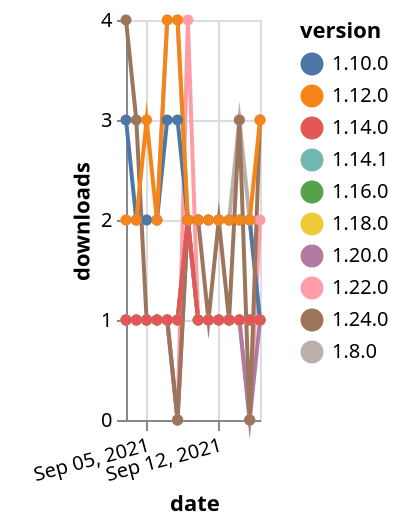 {"$schema": "https://vega.github.io/schema/vega-lite/v5.json", "description": "A simple bar chart with embedded data.", "data": {"values": [{"date": "2021-09-03", "total": 187, "delta": 1, "version": "1.18.0"}, {"date": "2021-09-04", "total": 188, "delta": 1, "version": "1.18.0"}, {"date": "2021-09-05", "total": 189, "delta": 1, "version": "1.18.0"}, {"date": "2021-09-06", "total": 190, "delta": 1, "version": "1.18.0"}, {"date": "2021-09-07", "total": 191, "delta": 1, "version": "1.18.0"}, {"date": "2021-09-08", "total": 192, "delta": 1, "version": "1.18.0"}, {"date": "2021-09-09", "total": 194, "delta": 2, "version": "1.18.0"}, {"date": "2021-09-10", "total": 195, "delta": 1, "version": "1.18.0"}, {"date": "2021-09-11", "total": 196, "delta": 1, "version": "1.18.0"}, {"date": "2021-09-12", "total": 197, "delta": 1, "version": "1.18.0"}, {"date": "2021-09-13", "total": 198, "delta": 1, "version": "1.18.0"}, {"date": "2021-09-14", "total": 199, "delta": 1, "version": "1.18.0"}, {"date": "2021-09-15", "total": 200, "delta": 1, "version": "1.18.0"}, {"date": "2021-09-16", "total": 201, "delta": 1, "version": "1.18.0"}, {"date": "2021-09-03", "total": 188, "delta": 1, "version": "1.22.0"}, {"date": "2021-09-04", "total": 189, "delta": 1, "version": "1.22.0"}, {"date": "2021-09-05", "total": 190, "delta": 1, "version": "1.22.0"}, {"date": "2021-09-06", "total": 191, "delta": 1, "version": "1.22.0"}, {"date": "2021-09-07", "total": 192, "delta": 1, "version": "1.22.0"}, {"date": "2021-09-08", "total": 192, "delta": 0, "version": "1.22.0"}, {"date": "2021-09-09", "total": 196, "delta": 4, "version": "1.22.0"}, {"date": "2021-09-10", "total": 197, "delta": 1, "version": "1.22.0"}, {"date": "2021-09-11", "total": 198, "delta": 1, "version": "1.22.0"}, {"date": "2021-09-12", "total": 199, "delta": 1, "version": "1.22.0"}, {"date": "2021-09-13", "total": 200, "delta": 1, "version": "1.22.0"}, {"date": "2021-09-14", "total": 201, "delta": 1, "version": "1.22.0"}, {"date": "2021-09-15", "total": 201, "delta": 0, "version": "1.22.0"}, {"date": "2021-09-16", "total": 203, "delta": 2, "version": "1.22.0"}, {"date": "2021-09-03", "total": 3249, "delta": 2, "version": "1.8.0"}, {"date": "2021-09-04", "total": 3251, "delta": 2, "version": "1.8.0"}, {"date": "2021-09-05", "total": 3253, "delta": 2, "version": "1.8.0"}, {"date": "2021-09-06", "total": 3255, "delta": 2, "version": "1.8.0"}, {"date": "2021-09-07", "total": 3259, "delta": 4, "version": "1.8.0"}, {"date": "2021-09-08", "total": 3263, "delta": 4, "version": "1.8.0"}, {"date": "2021-09-09", "total": 3265, "delta": 2, "version": "1.8.0"}, {"date": "2021-09-10", "total": 3267, "delta": 2, "version": "1.8.0"}, {"date": "2021-09-11", "total": 3269, "delta": 2, "version": "1.8.0"}, {"date": "2021-09-12", "total": 3271, "delta": 2, "version": "1.8.0"}, {"date": "2021-09-13", "total": 3273, "delta": 2, "version": "1.8.0"}, {"date": "2021-09-14", "total": 3276, "delta": 3, "version": "1.8.0"}, {"date": "2021-09-15", "total": 3278, "delta": 2, "version": "1.8.0"}, {"date": "2021-09-16", "total": 3279, "delta": 1, "version": "1.8.0"}, {"date": "2021-09-03", "total": 2680, "delta": 3, "version": "1.10.0"}, {"date": "2021-09-04", "total": 2682, "delta": 2, "version": "1.10.0"}, {"date": "2021-09-05", "total": 2684, "delta": 2, "version": "1.10.0"}, {"date": "2021-09-06", "total": 2686, "delta": 2, "version": "1.10.0"}, {"date": "2021-09-07", "total": 2689, "delta": 3, "version": "1.10.0"}, {"date": "2021-09-08", "total": 2692, "delta": 3, "version": "1.10.0"}, {"date": "2021-09-09", "total": 2694, "delta": 2, "version": "1.10.0"}, {"date": "2021-09-10", "total": 2696, "delta": 2, "version": "1.10.0"}, {"date": "2021-09-11", "total": 2698, "delta": 2, "version": "1.10.0"}, {"date": "2021-09-12", "total": 2700, "delta": 2, "version": "1.10.0"}, {"date": "2021-09-13", "total": 2702, "delta": 2, "version": "1.10.0"}, {"date": "2021-09-14", "total": 2704, "delta": 2, "version": "1.10.0"}, {"date": "2021-09-15", "total": 2706, "delta": 2, "version": "1.10.0"}, {"date": "2021-09-16", "total": 2707, "delta": 1, "version": "1.10.0"}, {"date": "2021-09-03", "total": 168, "delta": 1, "version": "1.20.0"}, {"date": "2021-09-04", "total": 169, "delta": 1, "version": "1.20.0"}, {"date": "2021-09-05", "total": 170, "delta": 1, "version": "1.20.0"}, {"date": "2021-09-06", "total": 171, "delta": 1, "version": "1.20.0"}, {"date": "2021-09-07", "total": 172, "delta": 1, "version": "1.20.0"}, {"date": "2021-09-08", "total": 172, "delta": 0, "version": "1.20.0"}, {"date": "2021-09-09", "total": 174, "delta": 2, "version": "1.20.0"}, {"date": "2021-09-10", "total": 175, "delta": 1, "version": "1.20.0"}, {"date": "2021-09-11", "total": 176, "delta": 1, "version": "1.20.0"}, {"date": "2021-09-12", "total": 177, "delta": 1, "version": "1.20.0"}, {"date": "2021-09-13", "total": 178, "delta": 1, "version": "1.20.0"}, {"date": "2021-09-14", "total": 179, "delta": 1, "version": "1.20.0"}, {"date": "2021-09-15", "total": 179, "delta": 0, "version": "1.20.0"}, {"date": "2021-09-16", "total": 180, "delta": 1, "version": "1.20.0"}, {"date": "2021-09-03", "total": 202, "delta": 1, "version": "1.16.0"}, {"date": "2021-09-04", "total": 203, "delta": 1, "version": "1.16.0"}, {"date": "2021-09-05", "total": 204, "delta": 1, "version": "1.16.0"}, {"date": "2021-09-06", "total": 205, "delta": 1, "version": "1.16.0"}, {"date": "2021-09-07", "total": 206, "delta": 1, "version": "1.16.0"}, {"date": "2021-09-08", "total": 207, "delta": 1, "version": "1.16.0"}, {"date": "2021-09-09", "total": 209, "delta": 2, "version": "1.16.0"}, {"date": "2021-09-10", "total": 210, "delta": 1, "version": "1.16.0"}, {"date": "2021-09-11", "total": 211, "delta": 1, "version": "1.16.0"}, {"date": "2021-09-12", "total": 212, "delta": 1, "version": "1.16.0"}, {"date": "2021-09-13", "total": 213, "delta": 1, "version": "1.16.0"}, {"date": "2021-09-14", "total": 214, "delta": 1, "version": "1.16.0"}, {"date": "2021-09-15", "total": 215, "delta": 1, "version": "1.16.0"}, {"date": "2021-09-16", "total": 216, "delta": 1, "version": "1.16.0"}, {"date": "2021-09-03", "total": 136, "delta": 4, "version": "1.24.0"}, {"date": "2021-09-04", "total": 139, "delta": 3, "version": "1.24.0"}, {"date": "2021-09-05", "total": 140, "delta": 1, "version": "1.24.0"}, {"date": "2021-09-06", "total": 141, "delta": 1, "version": "1.24.0"}, {"date": "2021-09-07", "total": 142, "delta": 1, "version": "1.24.0"}, {"date": "2021-09-08", "total": 142, "delta": 0, "version": "1.24.0"}, {"date": "2021-09-09", "total": 144, "delta": 2, "version": "1.24.0"}, {"date": "2021-09-10", "total": 146, "delta": 2, "version": "1.24.0"}, {"date": "2021-09-11", "total": 147, "delta": 1, "version": "1.24.0"}, {"date": "2021-09-12", "total": 149, "delta": 2, "version": "1.24.0"}, {"date": "2021-09-13", "total": 150, "delta": 1, "version": "1.24.0"}, {"date": "2021-09-14", "total": 153, "delta": 3, "version": "1.24.0"}, {"date": "2021-09-15", "total": 153, "delta": 0, "version": "1.24.0"}, {"date": "2021-09-16", "total": 156, "delta": 3, "version": "1.24.0"}, {"date": "2021-09-03", "total": 231, "delta": 1, "version": "1.14.1"}, {"date": "2021-09-04", "total": 232, "delta": 1, "version": "1.14.1"}, {"date": "2021-09-05", "total": 233, "delta": 1, "version": "1.14.1"}, {"date": "2021-09-06", "total": 234, "delta": 1, "version": "1.14.1"}, {"date": "2021-09-07", "total": 235, "delta": 1, "version": "1.14.1"}, {"date": "2021-09-08", "total": 236, "delta": 1, "version": "1.14.1"}, {"date": "2021-09-09", "total": 238, "delta": 2, "version": "1.14.1"}, {"date": "2021-09-10", "total": 239, "delta": 1, "version": "1.14.1"}, {"date": "2021-09-11", "total": 240, "delta": 1, "version": "1.14.1"}, {"date": "2021-09-12", "total": 241, "delta": 1, "version": "1.14.1"}, {"date": "2021-09-13", "total": 242, "delta": 1, "version": "1.14.1"}, {"date": "2021-09-14", "total": 243, "delta": 1, "version": "1.14.1"}, {"date": "2021-09-15", "total": 244, "delta": 1, "version": "1.14.1"}, {"date": "2021-09-16", "total": 245, "delta": 1, "version": "1.14.1"}, {"date": "2021-09-03", "total": 250, "delta": 1, "version": "1.14.0"}, {"date": "2021-09-04", "total": 251, "delta": 1, "version": "1.14.0"}, {"date": "2021-09-05", "total": 252, "delta": 1, "version": "1.14.0"}, {"date": "2021-09-06", "total": 253, "delta": 1, "version": "1.14.0"}, {"date": "2021-09-07", "total": 254, "delta": 1, "version": "1.14.0"}, {"date": "2021-09-08", "total": 255, "delta": 1, "version": "1.14.0"}, {"date": "2021-09-09", "total": 257, "delta": 2, "version": "1.14.0"}, {"date": "2021-09-10", "total": 258, "delta": 1, "version": "1.14.0"}, {"date": "2021-09-11", "total": 259, "delta": 1, "version": "1.14.0"}, {"date": "2021-09-12", "total": 260, "delta": 1, "version": "1.14.0"}, {"date": "2021-09-13", "total": 261, "delta": 1, "version": "1.14.0"}, {"date": "2021-09-14", "total": 262, "delta": 1, "version": "1.14.0"}, {"date": "2021-09-15", "total": 263, "delta": 1, "version": "1.14.0"}, {"date": "2021-09-16", "total": 264, "delta": 1, "version": "1.14.0"}, {"date": "2021-09-03", "total": 2545, "delta": 2, "version": "1.12.0"}, {"date": "2021-09-04", "total": 2547, "delta": 2, "version": "1.12.0"}, {"date": "2021-09-05", "total": 2550, "delta": 3, "version": "1.12.0"}, {"date": "2021-09-06", "total": 2552, "delta": 2, "version": "1.12.0"}, {"date": "2021-09-07", "total": 2556, "delta": 4, "version": "1.12.0"}, {"date": "2021-09-08", "total": 2560, "delta": 4, "version": "1.12.0"}, {"date": "2021-09-09", "total": 2562, "delta": 2, "version": "1.12.0"}, {"date": "2021-09-10", "total": 2564, "delta": 2, "version": "1.12.0"}, {"date": "2021-09-11", "total": 2566, "delta": 2, "version": "1.12.0"}, {"date": "2021-09-12", "total": 2568, "delta": 2, "version": "1.12.0"}, {"date": "2021-09-13", "total": 2570, "delta": 2, "version": "1.12.0"}, {"date": "2021-09-14", "total": 2572, "delta": 2, "version": "1.12.0"}, {"date": "2021-09-15", "total": 2574, "delta": 2, "version": "1.12.0"}, {"date": "2021-09-16", "total": 2577, "delta": 3, "version": "1.12.0"}]}, "width": "container", "mark": {"type": "line", "point": {"filled": true}}, "encoding": {"x": {"field": "date", "type": "temporal", "timeUnit": "yearmonthdate", "title": "date", "axis": {"labelAngle": -15}}, "y": {"field": "delta", "type": "quantitative", "title": "downloads"}, "color": {"field": "version", "type": "nominal"}, "tooltip": {"field": "delta"}}}